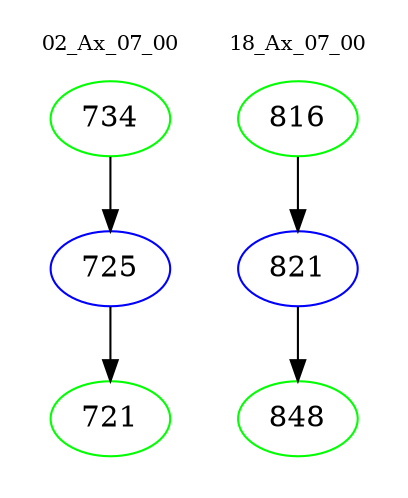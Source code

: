digraph{
subgraph cluster_0 {
color = white
label = "02_Ax_07_00";
fontsize=10;
T0_734 [label="734", color="green"]
T0_734 -> T0_725 [color="black"]
T0_725 [label="725", color="blue"]
T0_725 -> T0_721 [color="black"]
T0_721 [label="721", color="green"]
}
subgraph cluster_1 {
color = white
label = "18_Ax_07_00";
fontsize=10;
T1_816 [label="816", color="green"]
T1_816 -> T1_821 [color="black"]
T1_821 [label="821", color="blue"]
T1_821 -> T1_848 [color="black"]
T1_848 [label="848", color="green"]
}
}
